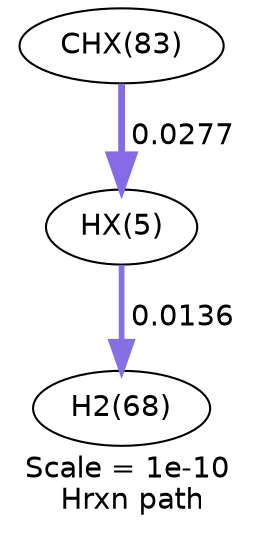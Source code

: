 digraph reaction_paths {
center=1;
s10 -> s8[fontname="Helvetica", style="setlinewidth(2.75)", arrowsize=1.38, color="0.7, 0.514, 0.9"
, label=" 0.0136"];
s22 -> s10[fontname="Helvetica", style="setlinewidth(3.29)", arrowsize=1.65, color="0.7, 0.528, 0.9"
, label=" 0.0277"];
s8 [ fontname="Helvetica", label="H2(68)"];
s10 [ fontname="Helvetica", label="HX(5)"];
s22 [ fontname="Helvetica", label="CHX(83)"];
 label = "Scale = 1e-10\l Hrxn path";
 fontname = "Helvetica";
}

